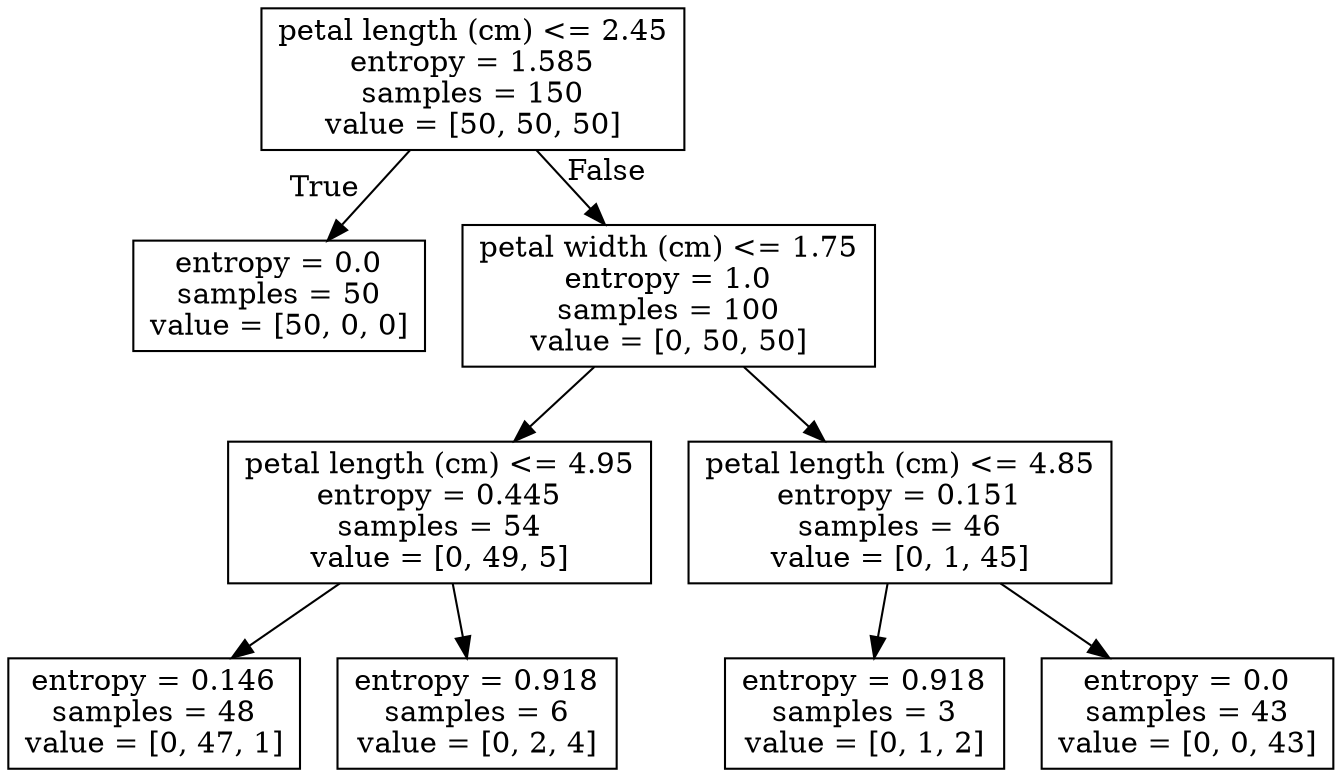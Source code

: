 digraph Tree {
node [shape=box] ;
0 [label="petal length (cm) <= 2.45\nentropy = 1.585\nsamples = 150\nvalue = [50, 50, 50]"] ;
1 [label="entropy = 0.0\nsamples = 50\nvalue = [50, 0, 0]"] ;
0 -> 1 [labeldistance=2.5, labelangle=45, headlabel="True"] ;
2 [label="petal width (cm) <= 1.75\nentropy = 1.0\nsamples = 100\nvalue = [0, 50, 50]"] ;
0 -> 2 [labeldistance=2.5, labelangle=-45, headlabel="False"] ;
3 [label="petal length (cm) <= 4.95\nentropy = 0.445\nsamples = 54\nvalue = [0, 49, 5]"] ;
2 -> 3 ;
4 [label="entropy = 0.146\nsamples = 48\nvalue = [0, 47, 1]"] ;
3 -> 4 ;
5 [label="entropy = 0.918\nsamples = 6\nvalue = [0, 2, 4]"] ;
3 -> 5 ;
6 [label="petal length (cm) <= 4.85\nentropy = 0.151\nsamples = 46\nvalue = [0, 1, 45]"] ;
2 -> 6 ;
7 [label="entropy = 0.918\nsamples = 3\nvalue = [0, 1, 2]"] ;
6 -> 7 ;
8 [label="entropy = 0.0\nsamples = 43\nvalue = [0, 0, 43]"] ;
6 -> 8 ;
}
